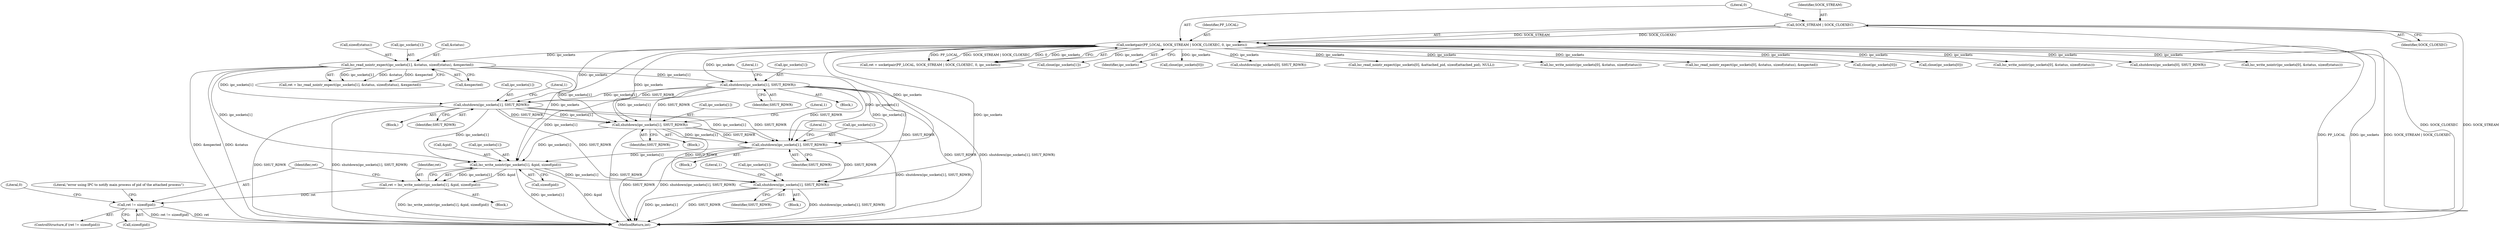 digraph "0_lxc_81f466d05f2a89cb4f122ef7f593ff3f279b165c_1@array" {
"1000587" [label="(Call,shutdown(ipc_sockets[1], SHUT_RDWR))"];
"1000552" [label="(Call,shutdown(ipc_sockets[1], SHUT_RDWR))"];
"1000281" [label="(Call,socketpair(PF_LOCAL, SOCK_STREAM | SOCK_CLOEXEC, 0, ipc_sockets))"];
"1000283" [label="(Call,SOCK_STREAM | SOCK_CLOEXEC)"];
"1000535" [label="(Call,lxc_read_nointr_expect(ipc_sockets[1], &status, sizeof(status), &expected))"];
"1000609" [label="(Call,shutdown(ipc_sockets[1], SHUT_RDWR))"];
"1000659" [label="(Call,shutdown(ipc_sockets[1], SHUT_RDWR))"];
"1000669" [label="(Call,lxc_write_nointr(ipc_sockets[1], &pid, sizeof(pid)))"];
"1000667" [label="(Call,ret = lxc_write_nointr(ipc_sockets[1], &pid, sizeof(pid)))"];
"1000678" [label="(Call,ret != sizeof(pid))"];
"1000685" [label="(Call,shutdown(ipc_sockets[1], SHUT_RDWR))"];
"1000285" [label="(Identifier,SOCK_CLOEXEC)"];
"1000667" [label="(Call,ret = lxc_write_nointr(ipc_sockets[1], &pid, sizeof(pid)))"];
"1000677" [label="(ControlStructure,if (ret != sizeof(pid)))"];
"1000279" [label="(Call,ret = socketpair(PF_LOCAL, SOCK_STREAM | SOCK_CLOEXEC, 0, ipc_sockets))"];
"1000326" [label="(Call,close(ipc_sockets[1]))"];
"1000559" [label="(Literal,1)"];
"1000287" [label="(Identifier,ipc_sockets)"];
"1000281" [label="(Call,socketpair(PF_LOCAL, SOCK_STREAM | SOCK_CLOEXEC, 0, ipc_sockets))"];
"1000552" [label="(Call,shutdown(ipc_sockets[1], SHUT_RDWR))"];
"1000522" [label="(Call,close(ipc_sockets[0]))"];
"1000610" [label="(Call,ipc_sockets[1])"];
"1000584" [label="(Block,)"];
"1000666" [label="(Literal,1)"];
"1000284" [label="(Identifier,SOCK_STREAM)"];
"1000553" [label="(Call,ipc_sockets[1])"];
"1000660" [label="(Call,ipc_sockets[1])"];
"1000502" [label="(Call,shutdown(ipc_sockets[0], SHUT_RDWR))"];
"1000694" [label="(Literal,0)"];
"1000695" [label="(MethodReturn,int)"];
"1000286" [label="(Literal,0)"];
"1000535" [label="(Call,lxc_read_nointr_expect(ipc_sockets[1], &status, sizeof(status), &expected))"];
"1000369" [label="(Call,lxc_read_nointr_expect(ipc_sockets[0], &attached_pid, sizeof(attached_pid), NULL))"];
"1000468" [label="(Call,lxc_write_nointr(ipc_sockets[0], &status, sizeof(status)))"];
"1000536" [label="(Call,ipc_sockets[1])"];
"1000616" [label="(Literal,1)"];
"1000609" [label="(Call,shutdown(ipc_sockets[1], SHUT_RDWR))"];
"1000591" [label="(Identifier,SHUT_RDWR)"];
"1000656" [label="(Block,)"];
"1000441" [label="(Call,lxc_read_nointr_expect(ipc_sockets[0], &status, sizeof(status), &expected))"];
"1000556" [label="(Identifier,SHUT_RDWR)"];
"1000539" [label="(Call,&status)"];
"1000489" [label="(Call,close(ipc_sockets[0]))"];
"1000678" [label="(Call,ret != sizeof(pid))"];
"1000541" [label="(Call,sizeof(status))"];
"1000549" [label="(Block,)"];
"1000588" [label="(Call,ipc_sockets[1])"];
"1000659" [label="(Call,shutdown(ipc_sockets[1], SHUT_RDWR))"];
"1000613" [label="(Identifier,SHUT_RDWR)"];
"1000282" [label="(Identifier,PF_LOCAL)"];
"1000587" [label="(Call,shutdown(ipc_sockets[1], SHUT_RDWR))"];
"1000679" [label="(Identifier,ret)"];
"1000692" [label="(Literal,1)"];
"1000507" [label="(Call,close(ipc_sockets[0]))"];
"1000533" [label="(Call,ret = lxc_read_nointr_expect(ipc_sockets[1], &status, sizeof(status), &expected))"];
"1000283" [label="(Call,SOCK_STREAM | SOCK_CLOEXEC)"];
"1000134" [label="(Block,)"];
"1000689" [label="(Identifier,SHUT_RDWR)"];
"1000420" [label="(Call,lxc_write_nointr(ipc_sockets[0], &status, sizeof(status)))"];
"1000684" [label="(Literal,\"error using IPC to notify main process of pid of the attached process\")"];
"1000682" [label="(Block,)"];
"1000669" [label="(Call,lxc_write_nointr(ipc_sockets[1], &pid, sizeof(pid)))"];
"1000673" [label="(Call,&pid)"];
"1000663" [label="(Identifier,SHUT_RDWR)"];
"1000484" [label="(Call,shutdown(ipc_sockets[0], SHUT_RDWR))"];
"1000543" [label="(Call,&expected)"];
"1000606" [label="(Block,)"];
"1000675" [label="(Call,sizeof(pid))"];
"1000668" [label="(Identifier,ret)"];
"1000670" [label="(Call,ipc_sockets[1])"];
"1000686" [label="(Call,ipc_sockets[1])"];
"1000680" [label="(Call,sizeof(pid))"];
"1000351" [label="(Call,lxc_write_nointr(ipc_sockets[0], &status, sizeof(status)))"];
"1000685" [label="(Call,shutdown(ipc_sockets[1], SHUT_RDWR))"];
"1000594" [label="(Literal,1)"];
"1000587" -> "1000584"  [label="AST: "];
"1000587" -> "1000591"  [label="CFG: "];
"1000588" -> "1000587"  [label="AST: "];
"1000591" -> "1000587"  [label="AST: "];
"1000594" -> "1000587"  [label="CFG: "];
"1000587" -> "1000695"  [label="DDG: shutdown(ipc_sockets[1], SHUT_RDWR)"];
"1000587" -> "1000695"  [label="DDG: SHUT_RDWR"];
"1000552" -> "1000587"  [label="DDG: ipc_sockets[1]"];
"1000552" -> "1000587"  [label="DDG: SHUT_RDWR"];
"1000281" -> "1000587"  [label="DDG: ipc_sockets"];
"1000535" -> "1000587"  [label="DDG: ipc_sockets[1]"];
"1000587" -> "1000609"  [label="DDG: ipc_sockets[1]"];
"1000587" -> "1000609"  [label="DDG: SHUT_RDWR"];
"1000587" -> "1000659"  [label="DDG: ipc_sockets[1]"];
"1000587" -> "1000659"  [label="DDG: SHUT_RDWR"];
"1000587" -> "1000669"  [label="DDG: ipc_sockets[1]"];
"1000587" -> "1000685"  [label="DDG: SHUT_RDWR"];
"1000552" -> "1000549"  [label="AST: "];
"1000552" -> "1000556"  [label="CFG: "];
"1000553" -> "1000552"  [label="AST: "];
"1000556" -> "1000552"  [label="AST: "];
"1000559" -> "1000552"  [label="CFG: "];
"1000552" -> "1000695"  [label="DDG: SHUT_RDWR"];
"1000552" -> "1000695"  [label="DDG: shutdown(ipc_sockets[1], SHUT_RDWR)"];
"1000281" -> "1000552"  [label="DDG: ipc_sockets"];
"1000535" -> "1000552"  [label="DDG: ipc_sockets[1]"];
"1000552" -> "1000609"  [label="DDG: ipc_sockets[1]"];
"1000552" -> "1000609"  [label="DDG: SHUT_RDWR"];
"1000552" -> "1000659"  [label="DDG: ipc_sockets[1]"];
"1000552" -> "1000659"  [label="DDG: SHUT_RDWR"];
"1000552" -> "1000669"  [label="DDG: ipc_sockets[1]"];
"1000552" -> "1000685"  [label="DDG: SHUT_RDWR"];
"1000281" -> "1000279"  [label="AST: "];
"1000281" -> "1000287"  [label="CFG: "];
"1000282" -> "1000281"  [label="AST: "];
"1000283" -> "1000281"  [label="AST: "];
"1000286" -> "1000281"  [label="AST: "];
"1000287" -> "1000281"  [label="AST: "];
"1000279" -> "1000281"  [label="CFG: "];
"1000281" -> "1000695"  [label="DDG: PF_LOCAL"];
"1000281" -> "1000695"  [label="DDG: ipc_sockets"];
"1000281" -> "1000695"  [label="DDG: SOCK_STREAM | SOCK_CLOEXEC"];
"1000281" -> "1000279"  [label="DDG: PF_LOCAL"];
"1000281" -> "1000279"  [label="DDG: SOCK_STREAM | SOCK_CLOEXEC"];
"1000281" -> "1000279"  [label="DDG: 0"];
"1000281" -> "1000279"  [label="DDG: ipc_sockets"];
"1000283" -> "1000281"  [label="DDG: SOCK_STREAM"];
"1000283" -> "1000281"  [label="DDG: SOCK_CLOEXEC"];
"1000281" -> "1000326"  [label="DDG: ipc_sockets"];
"1000281" -> "1000351"  [label="DDG: ipc_sockets"];
"1000281" -> "1000369"  [label="DDG: ipc_sockets"];
"1000281" -> "1000420"  [label="DDG: ipc_sockets"];
"1000281" -> "1000441"  [label="DDG: ipc_sockets"];
"1000281" -> "1000468"  [label="DDG: ipc_sockets"];
"1000281" -> "1000484"  [label="DDG: ipc_sockets"];
"1000281" -> "1000489"  [label="DDG: ipc_sockets"];
"1000281" -> "1000502"  [label="DDG: ipc_sockets"];
"1000281" -> "1000507"  [label="DDG: ipc_sockets"];
"1000281" -> "1000522"  [label="DDG: ipc_sockets"];
"1000281" -> "1000535"  [label="DDG: ipc_sockets"];
"1000281" -> "1000609"  [label="DDG: ipc_sockets"];
"1000281" -> "1000659"  [label="DDG: ipc_sockets"];
"1000281" -> "1000669"  [label="DDG: ipc_sockets"];
"1000281" -> "1000685"  [label="DDG: ipc_sockets"];
"1000283" -> "1000285"  [label="CFG: "];
"1000284" -> "1000283"  [label="AST: "];
"1000285" -> "1000283"  [label="AST: "];
"1000286" -> "1000283"  [label="CFG: "];
"1000283" -> "1000695"  [label="DDG: SOCK_CLOEXEC"];
"1000283" -> "1000695"  [label="DDG: SOCK_STREAM"];
"1000535" -> "1000533"  [label="AST: "];
"1000535" -> "1000543"  [label="CFG: "];
"1000536" -> "1000535"  [label="AST: "];
"1000539" -> "1000535"  [label="AST: "];
"1000541" -> "1000535"  [label="AST: "];
"1000543" -> "1000535"  [label="AST: "];
"1000533" -> "1000535"  [label="CFG: "];
"1000535" -> "1000695"  [label="DDG: &expected"];
"1000535" -> "1000695"  [label="DDG: &status"];
"1000535" -> "1000533"  [label="DDG: ipc_sockets[1]"];
"1000535" -> "1000533"  [label="DDG: &status"];
"1000535" -> "1000533"  [label="DDG: &expected"];
"1000535" -> "1000609"  [label="DDG: ipc_sockets[1]"];
"1000535" -> "1000659"  [label="DDG: ipc_sockets[1]"];
"1000535" -> "1000669"  [label="DDG: ipc_sockets[1]"];
"1000609" -> "1000606"  [label="AST: "];
"1000609" -> "1000613"  [label="CFG: "];
"1000610" -> "1000609"  [label="AST: "];
"1000613" -> "1000609"  [label="AST: "];
"1000616" -> "1000609"  [label="CFG: "];
"1000609" -> "1000695"  [label="DDG: SHUT_RDWR"];
"1000609" -> "1000695"  [label="DDG: shutdown(ipc_sockets[1], SHUT_RDWR)"];
"1000609" -> "1000659"  [label="DDG: ipc_sockets[1]"];
"1000609" -> "1000659"  [label="DDG: SHUT_RDWR"];
"1000609" -> "1000669"  [label="DDG: ipc_sockets[1]"];
"1000609" -> "1000685"  [label="DDG: SHUT_RDWR"];
"1000659" -> "1000656"  [label="AST: "];
"1000659" -> "1000663"  [label="CFG: "];
"1000660" -> "1000659"  [label="AST: "];
"1000663" -> "1000659"  [label="AST: "];
"1000666" -> "1000659"  [label="CFG: "];
"1000659" -> "1000695"  [label="DDG: SHUT_RDWR"];
"1000659" -> "1000695"  [label="DDG: shutdown(ipc_sockets[1], SHUT_RDWR)"];
"1000659" -> "1000669"  [label="DDG: ipc_sockets[1]"];
"1000659" -> "1000685"  [label="DDG: SHUT_RDWR"];
"1000669" -> "1000667"  [label="AST: "];
"1000669" -> "1000675"  [label="CFG: "];
"1000670" -> "1000669"  [label="AST: "];
"1000673" -> "1000669"  [label="AST: "];
"1000675" -> "1000669"  [label="AST: "];
"1000667" -> "1000669"  [label="CFG: "];
"1000669" -> "1000695"  [label="DDG: ipc_sockets[1]"];
"1000669" -> "1000695"  [label="DDG: &pid"];
"1000669" -> "1000667"  [label="DDG: ipc_sockets[1]"];
"1000669" -> "1000667"  [label="DDG: &pid"];
"1000669" -> "1000685"  [label="DDG: ipc_sockets[1]"];
"1000667" -> "1000134"  [label="AST: "];
"1000668" -> "1000667"  [label="AST: "];
"1000679" -> "1000667"  [label="CFG: "];
"1000667" -> "1000695"  [label="DDG: lxc_write_nointr(ipc_sockets[1], &pid, sizeof(pid))"];
"1000667" -> "1000678"  [label="DDG: ret"];
"1000678" -> "1000677"  [label="AST: "];
"1000678" -> "1000680"  [label="CFG: "];
"1000679" -> "1000678"  [label="AST: "];
"1000680" -> "1000678"  [label="AST: "];
"1000684" -> "1000678"  [label="CFG: "];
"1000694" -> "1000678"  [label="CFG: "];
"1000678" -> "1000695"  [label="DDG: ret != sizeof(pid)"];
"1000678" -> "1000695"  [label="DDG: ret"];
"1000685" -> "1000682"  [label="AST: "];
"1000685" -> "1000689"  [label="CFG: "];
"1000686" -> "1000685"  [label="AST: "];
"1000689" -> "1000685"  [label="AST: "];
"1000692" -> "1000685"  [label="CFG: "];
"1000685" -> "1000695"  [label="DDG: SHUT_RDWR"];
"1000685" -> "1000695"  [label="DDG: shutdown(ipc_sockets[1], SHUT_RDWR)"];
"1000685" -> "1000695"  [label="DDG: ipc_sockets[1]"];
}
